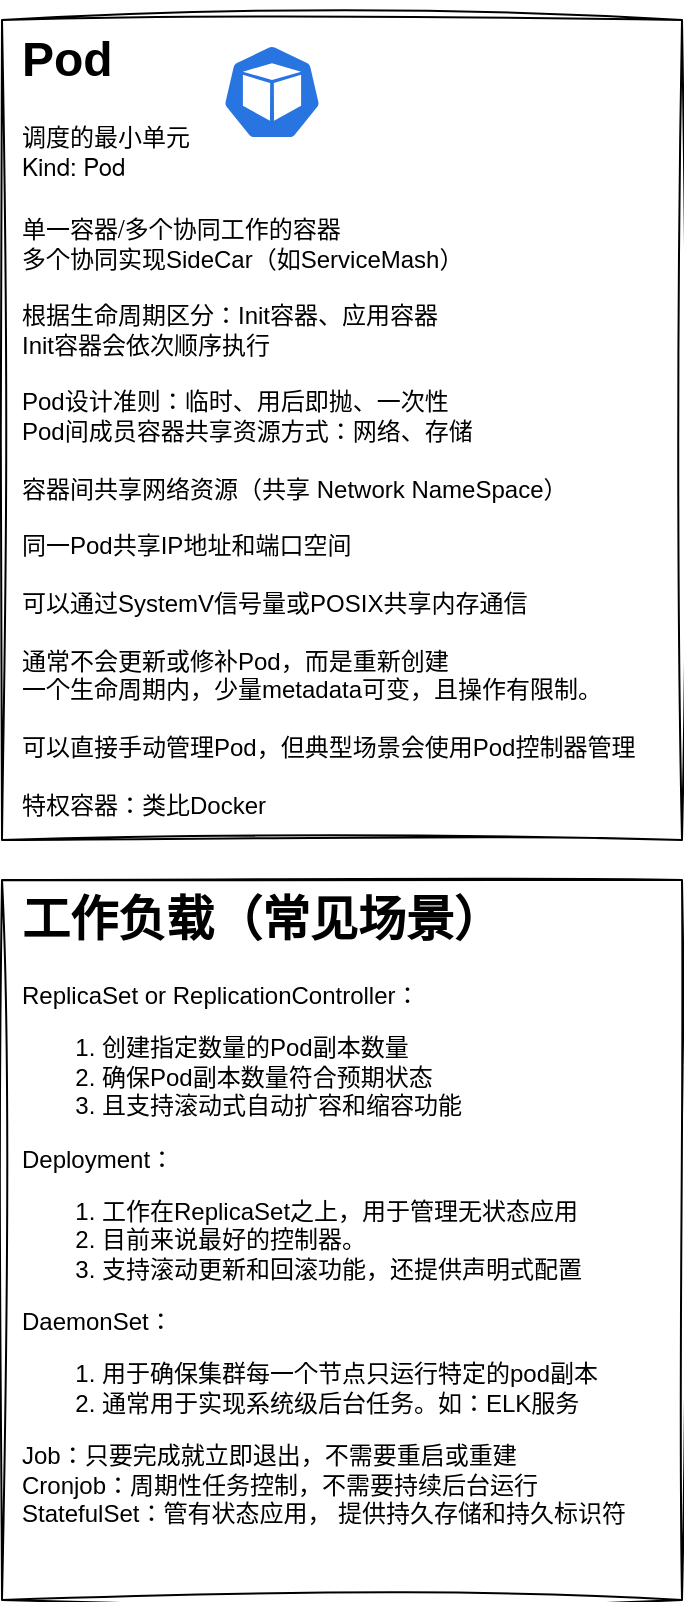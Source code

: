 <mxfile version="20.8.13" type="github">
  <diagram id="f106602c-feb2-e66a-4537-3a34d633f6aa" name="Page-1">
    <mxGraphModel dx="669" dy="686" grid="1" gridSize="10" guides="1" tooltips="1" connect="1" arrows="1" fold="1" page="1" pageScale="1" pageWidth="1169" pageHeight="827" background="none" math="0" shadow="0">
      <root>
        <mxCell id="0" />
        <mxCell id="1" parent="0" />
        <mxCell id="Wwge6DuqS4Lbd9nzpnZh-693" value="&lt;h1&gt;工作负载（常见场景）&lt;/h1&gt;&lt;span style=&quot;background-color: initial;&quot;&gt;ReplicaSet or ReplicationController：&lt;/span&gt;&lt;br&gt;&lt;ol&gt;&lt;li&gt;&lt;span style=&quot;background-color: initial;&quot;&gt;创建指定数量的Pod副本数量&lt;/span&gt;&lt;br&gt;&lt;/li&gt;&lt;li&gt;&lt;span style=&quot;background-color: initial;&quot;&gt;确保Pod副本数量符合预期状态&lt;/span&gt;&lt;br&gt;&lt;/li&gt;&lt;li&gt;&lt;span style=&quot;background-color: initial;&quot;&gt;且支持滚动式自动扩容和缩容功能&lt;/span&gt;&lt;br&gt;&lt;/li&gt;&lt;/ol&gt;&lt;span style=&quot;background-color: initial;&quot;&gt;Deployment：&lt;/span&gt;&lt;br&gt;&lt;ol&gt;&lt;li&gt;&lt;span style=&quot;background-color: initial;&quot;&gt;工作在ReplicaSet之上，用于管理无状态应用&lt;/span&gt;&lt;br&gt;&lt;/li&gt;&lt;li&gt;&lt;span style=&quot;background-color: initial;&quot;&gt;目前来说最好的控制器。&lt;/span&gt;&lt;br&gt;&lt;/li&gt;&lt;li&gt;&lt;span style=&quot;background-color: initial;&quot;&gt;支持滚动更新和回滚功能，还提供声明式配置&lt;/span&gt;&lt;br&gt;&lt;/li&gt;&lt;/ol&gt;&lt;span style=&quot;background-color: initial;&quot;&gt;DaemonSet：&lt;/span&gt;&lt;br&gt;&lt;ol&gt;&lt;li&gt;&lt;span style=&quot;background-color: initial;&quot;&gt;用于确保集群每一个节点只运行特定的pod副本&lt;/span&gt;&lt;br&gt;&lt;/li&gt;&lt;li&gt;&lt;span style=&quot;background-color: initial;&quot;&gt;通常用于实现系统级后台任务。如：ELK服务&lt;/span&gt;&lt;br&gt;&lt;/li&gt;&lt;/ol&gt;&lt;span style=&quot;background-color: initial;&quot;&gt;Job：只要完成就立即退出，不需要重启或重建&lt;/span&gt;&lt;br&gt;&lt;span style=&quot;background-color: initial;&quot;&gt;Cronjob：周期性任务控制，不需要持续后台运行&lt;/span&gt;&lt;br&gt;&lt;span style=&quot;background-color: initial;&quot;&gt;StatefulSet：管有状态应用，&amp;nbsp;提供持久存储和持久标识符&lt;/span&gt;" style="text;html=1;strokeColor=default;fillColor=none;spacing=5;spacingTop=-20;whiteSpace=wrap;overflow=hidden;rounded=0;sketch=1;curveFitting=1;jiggle=2;spacingLeft=5;spacingBottom=5;spacingRight=5;fontColor=default;labelBackgroundColor=none;" parent="1" vertex="1">
          <mxGeometry x="20" y="450" width="340" height="360" as="geometry" />
        </mxCell>
        <mxCell id="Wwge6DuqS4Lbd9nzpnZh-694" value="&lt;h1&gt;&lt;span style=&quot;&quot;&gt; &lt;/span&gt;&lt;font style=&quot;font-size: 24px;&quot;&gt;&lt;span style=&quot;&quot;&gt; &lt;/span&gt;Pod&lt;/font&gt;&lt;strong style=&quot;margin: 0px; padding: 0px; font-family: &amp;quot;PingFang SC&amp;quot;, &amp;quot;Microsoft YaHei&amp;quot;, &amp;quot;Helvetica Neue&amp;quot;, Helvetica, Arial, sans-serif; font-size: 14px;&quot;&gt;&amp;nbsp;&lt;/strong&gt;&lt;/h1&gt;&lt;div style=&quot;&quot;&gt;&lt;font style=&quot;font-size: 12px;&quot; face=&quot;PingFang SC, Microsoft YaHei, Helvetica Neue, Helvetica, Arial, sans-serif&quot;&gt;调度的最小单元&lt;/font&gt;&lt;/div&gt;&lt;div style=&quot;&quot;&gt;&lt;font style=&quot;font-size: 12px;&quot; face=&quot;PingFang SC, Microsoft YaHei, Helvetica Neue, Helvetica, Arial, sans-serif&quot;&gt;Kind: Pod&lt;/font&gt;&lt;/div&gt;&lt;div style=&quot;&quot;&gt;&lt;font style=&quot;font-size: 12px;&quot; face=&quot;PingFang SC, Microsoft YaHei, Helvetica Neue, Helvetica, Arial, sans-serif&quot;&gt;&lt;br&gt;&lt;/font&gt;&lt;/div&gt;&lt;div style=&quot;&quot;&gt;&lt;font style=&quot;font-size: 12px;&quot; face=&quot;PingFang SC, Microsoft YaHei, Helvetica Neue, Helvetica, Arial, sans-serif&quot;&gt;单一容器/多个协同工作的容器&lt;/font&gt;&lt;/div&gt;&lt;div style=&quot;&quot;&gt;&lt;font style=&quot;font-size: 12px;&quot;&gt;多个协同实现SideCar（如ServiceMash）&lt;/font&gt;&lt;/div&gt;&lt;div&gt;&lt;br&gt;&lt;/div&gt;&lt;div&gt;根据生命周期区分：Init容器、应用容器&lt;/div&gt;&lt;div&gt;Init容器会依次顺序执行&lt;/div&gt;&lt;div&gt;&lt;br&gt;&lt;/div&gt;&lt;div&gt;Pod设计准则：临时、用后即抛、一次性&lt;/div&gt;&lt;div&gt;Pod间成员容器共享资源方式：网络、存储&lt;/div&gt;&lt;div&gt;&lt;br&gt;&lt;/div&gt;&lt;div&gt;容器间&lt;span style=&quot;background-color: initial;&quot;&gt;共享网络资源&lt;/span&gt;&lt;span style=&quot;background-color: initial;&quot;&gt;（共享 Network NameSpace）&lt;/span&gt;&lt;/div&gt;&lt;div&gt;&lt;span style=&quot;background-color: initial;&quot;&gt;&lt;br&gt;&lt;/span&gt;&lt;/div&gt;&lt;div&gt;&lt;span style=&quot;background-color: initial;&quot;&gt;同一Pod共享IP地址和端口空间&lt;/span&gt;&lt;/div&gt;&lt;div&gt;&lt;span style=&quot;background-color: initial;&quot;&gt;&lt;br&gt;&lt;/span&gt;&lt;/div&gt;&lt;div&gt;&lt;span style=&quot;background-color: initial;&quot;&gt;可以通过SystemV信号量或POSIX共享内存通信&lt;/span&gt;&lt;/div&gt;&lt;div&gt;&lt;span style=&quot;background-color: initial;&quot;&gt;&lt;br&gt;&lt;/span&gt;&lt;/div&gt;&lt;div&gt;通常不会更新或修补Pod，而是重新创建&lt;/div&gt;&lt;div&gt;一个生命周期内，少量metadata可变，且操作有限制。&lt;/div&gt;&lt;div&gt;&lt;br&gt;&lt;/div&gt;&lt;div&gt;可以直接手动管理Pod，但典型场景会使用Pod控制器管理&lt;/div&gt;&lt;div&gt;&lt;br&gt;&lt;/div&gt;&lt;div&gt;特权容器：类比Docker&lt;/div&gt;" style="text;html=1;strokeColor=default;fillColor=none;spacing=5;spacingTop=-20;whiteSpace=wrap;overflow=hidden;rounded=0;labelBackgroundColor=none;labelBorderColor=none;verticalAlign=top;horizontal=1;align=left;fontStyle=0;labelPosition=center;verticalLabelPosition=middle;shadow=0;sketch=1;curveFitting=1;jiggle=2;spacingLeft=5;spacingRight=5;spacingBottom=5;" parent="1" vertex="1">
          <mxGeometry x="20" y="20" width="340" height="410" as="geometry" />
        </mxCell>
        <mxCell id="Wwge6DuqS4Lbd9nzpnZh-695" value="" style="sketch=0;html=1;dashed=0;whitespace=wrap;fillColor=#2875E2;strokeColor=#ffffff;points=[[0.005,0.63,0],[0.1,0.2,0],[0.9,0.2,0],[0.5,0,0],[0.995,0.63,0],[0.72,0.99,0],[0.5,1,0],[0.28,0.99,0]];shape=mxgraph.kubernetes.icon;prIcon=pod;labelBackgroundColor=none;fontColor=#000000;" parent="1" vertex="1">
          <mxGeometry x="130" y="32" width="50" height="48" as="geometry" />
        </mxCell>
      </root>
    </mxGraphModel>
  </diagram>
</mxfile>
